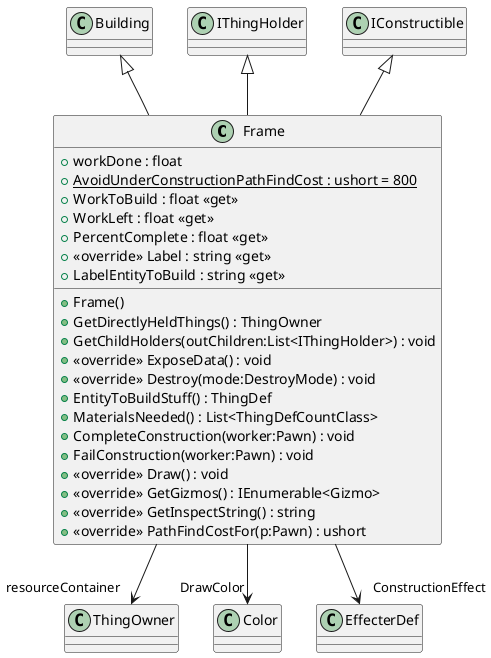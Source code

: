 @startuml
class Frame {
    + workDone : float
    + {static} AvoidUnderConstructionPathFindCost : ushort = 800
    + WorkToBuild : float <<get>>
    + WorkLeft : float <<get>>
    + PercentComplete : float <<get>>
    + <<override>> Label : string <<get>>
    + LabelEntityToBuild : string <<get>>
    + Frame()
    + GetDirectlyHeldThings() : ThingOwner
    + GetChildHolders(outChildren:List<IThingHolder>) : void
    + <<override>> ExposeData() : void
    + <<override>> Destroy(mode:DestroyMode) : void
    + EntityToBuildStuff() : ThingDef
    + MaterialsNeeded() : List<ThingDefCountClass>
    + CompleteConstruction(worker:Pawn) : void
    + FailConstruction(worker:Pawn) : void
    + <<override>> Draw() : void
    + <<override>> GetGizmos() : IEnumerable<Gizmo>
    + <<override>> GetInspectString() : string
    + <<override>> PathFindCostFor(p:Pawn) : ushort
}
Building <|-- Frame
IThingHolder <|-- Frame
IConstructible <|-- Frame
Frame --> "resourceContainer" ThingOwner
Frame --> "DrawColor" Color
Frame --> "ConstructionEffect" EffecterDef
@enduml
